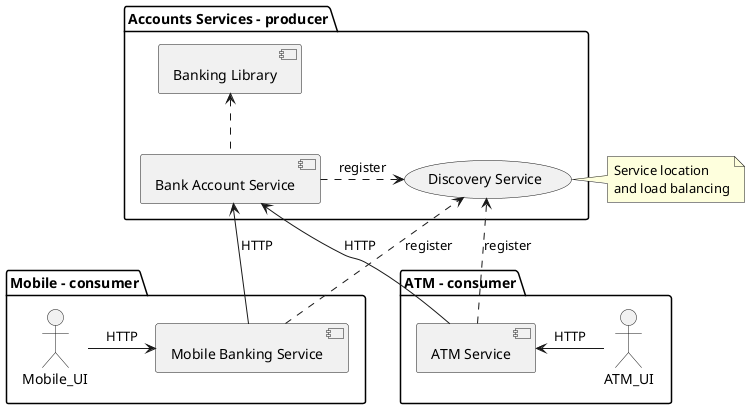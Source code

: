 @startuml

package "Accounts Services - producer" as ass{
    (Discovery Service) as disc
    [Banking Library] as lib
    [Bank Account Service] as acc
    lib <.. acc
    acc .> disc : register
}

package "Mobile - consumer"{
    [Mobile Banking Service] as mob
    mob .> disc : register
    acc <-- mob : HTTP
    Mobile_UI -> mob: HTTP
}

package "ATM - consumer"{
    [ATM Service] as atm
    atm .> disc : register
    acc <-- atm: HTTP
    atm <- ATM_UI: HTTP
}

note right of disc
    Service location
    and load balancing
endnote

@enduml
